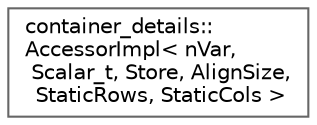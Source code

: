 digraph "Graphical Class Hierarchy"
{
 // LATEX_PDF_SIZE
  bgcolor="transparent";
  edge [fontname=Helvetica,fontsize=10,labelfontname=Helvetica,labelfontsize=10];
  node [fontname=Helvetica,fontsize=10,shape=box,height=0.2,width=0.4];
  rankdir="LR";
  Node0 [id="Node000000",label="container_details::\lAccessorImpl\< nVar,\l Scalar_t, Store, AlignSize,\l StaticRows, StaticCols \>",height=0.2,width=0.4,color="grey40", fillcolor="white", style="filled",URL="$classcontainer__details_1_1AccessorImpl.html",tooltip=" "];
}
